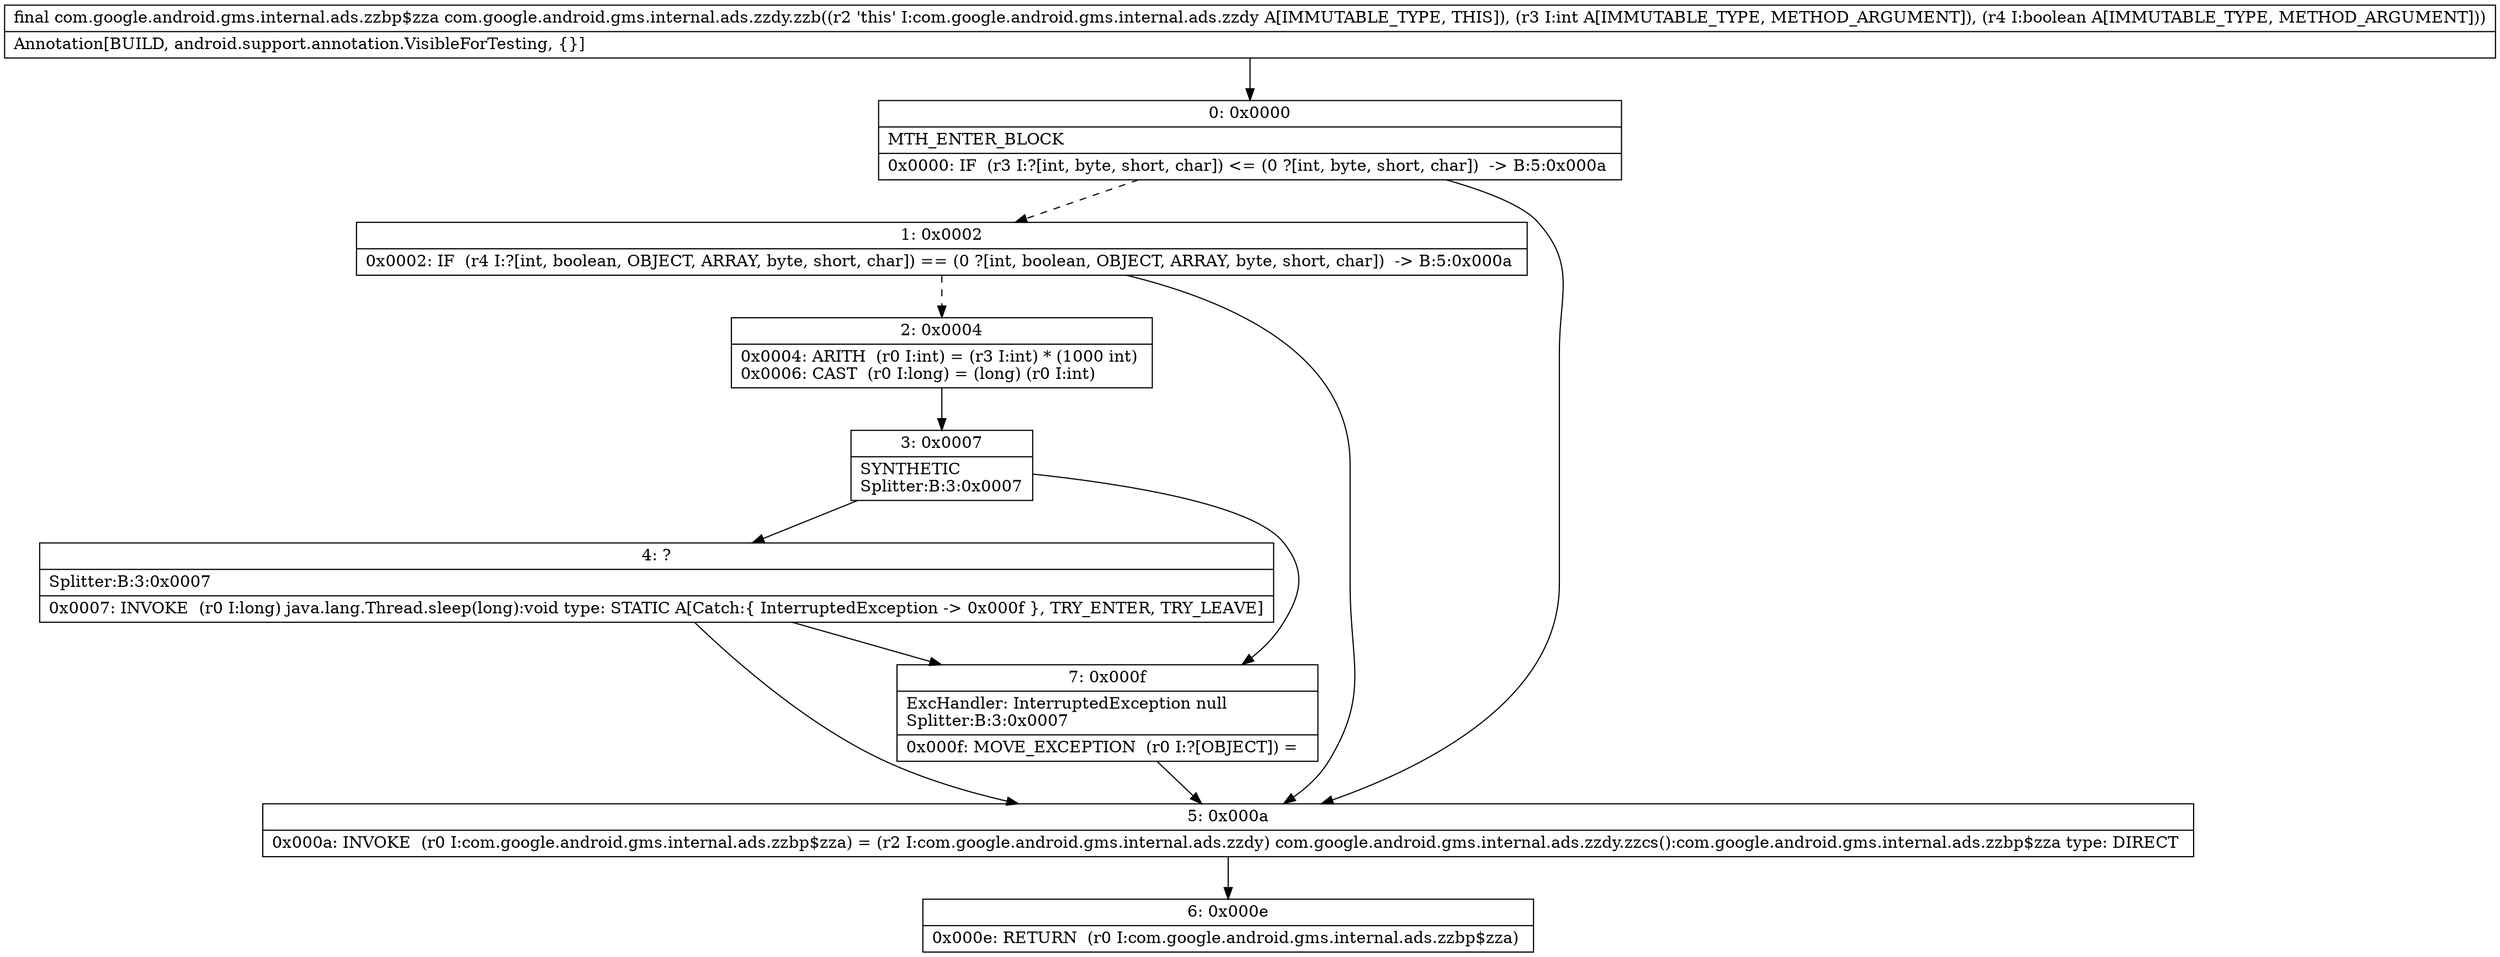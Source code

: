 digraph "CFG forcom.google.android.gms.internal.ads.zzdy.zzb(IZ)Lcom\/google\/android\/gms\/internal\/ads\/zzbp$zza;" {
Node_0 [shape=record,label="{0\:\ 0x0000|MTH_ENTER_BLOCK\l|0x0000: IF  (r3 I:?[int, byte, short, char]) \<= (0 ?[int, byte, short, char])  \-\> B:5:0x000a \l}"];
Node_1 [shape=record,label="{1\:\ 0x0002|0x0002: IF  (r4 I:?[int, boolean, OBJECT, ARRAY, byte, short, char]) == (0 ?[int, boolean, OBJECT, ARRAY, byte, short, char])  \-\> B:5:0x000a \l}"];
Node_2 [shape=record,label="{2\:\ 0x0004|0x0004: ARITH  (r0 I:int) = (r3 I:int) * (1000 int) \l0x0006: CAST  (r0 I:long) = (long) (r0 I:int) \l}"];
Node_3 [shape=record,label="{3\:\ 0x0007|SYNTHETIC\lSplitter:B:3:0x0007\l}"];
Node_4 [shape=record,label="{4\:\ ?|Splitter:B:3:0x0007\l|0x0007: INVOKE  (r0 I:long) java.lang.Thread.sleep(long):void type: STATIC A[Catch:\{ InterruptedException \-\> 0x000f \}, TRY_ENTER, TRY_LEAVE]\l}"];
Node_5 [shape=record,label="{5\:\ 0x000a|0x000a: INVOKE  (r0 I:com.google.android.gms.internal.ads.zzbp$zza) = (r2 I:com.google.android.gms.internal.ads.zzdy) com.google.android.gms.internal.ads.zzdy.zzcs():com.google.android.gms.internal.ads.zzbp$zza type: DIRECT \l}"];
Node_6 [shape=record,label="{6\:\ 0x000e|0x000e: RETURN  (r0 I:com.google.android.gms.internal.ads.zzbp$zza) \l}"];
Node_7 [shape=record,label="{7\:\ 0x000f|ExcHandler: InterruptedException null\lSplitter:B:3:0x0007\l|0x000f: MOVE_EXCEPTION  (r0 I:?[OBJECT]) =  \l}"];
MethodNode[shape=record,label="{final com.google.android.gms.internal.ads.zzbp$zza com.google.android.gms.internal.ads.zzdy.zzb((r2 'this' I:com.google.android.gms.internal.ads.zzdy A[IMMUTABLE_TYPE, THIS]), (r3 I:int A[IMMUTABLE_TYPE, METHOD_ARGUMENT]), (r4 I:boolean A[IMMUTABLE_TYPE, METHOD_ARGUMENT]))  | Annotation[BUILD, android.support.annotation.VisibleForTesting, \{\}]\l}"];
MethodNode -> Node_0;
Node_0 -> Node_1[style=dashed];
Node_0 -> Node_5;
Node_1 -> Node_2[style=dashed];
Node_1 -> Node_5;
Node_2 -> Node_3;
Node_3 -> Node_4;
Node_3 -> Node_7;
Node_4 -> Node_5;
Node_4 -> Node_7;
Node_5 -> Node_6;
Node_7 -> Node_5;
}

